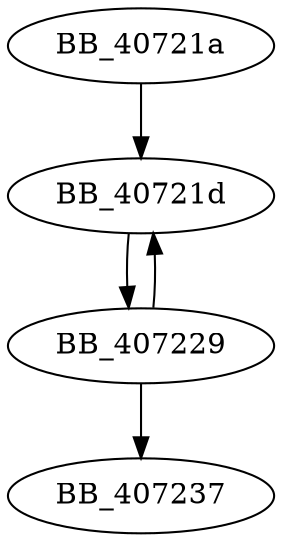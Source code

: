 DiGraph __initp_misc_cfltcvt_tab{
BB_40721a->BB_40721d
BB_40721d->BB_407229
BB_407229->BB_40721d
BB_407229->BB_407237
}
